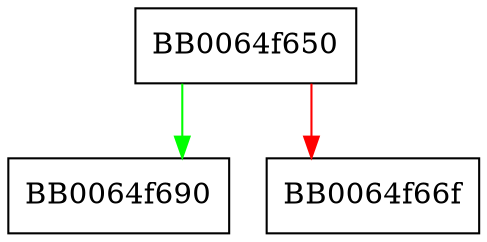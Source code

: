 digraph TS_CONF_set_clock_precision_digits {
  node [shape="box"];
  graph [splines=ortho];
  BB0064f650 -> BB0064f690 [color="green"];
  BB0064f650 -> BB0064f66f [color="red"];
}